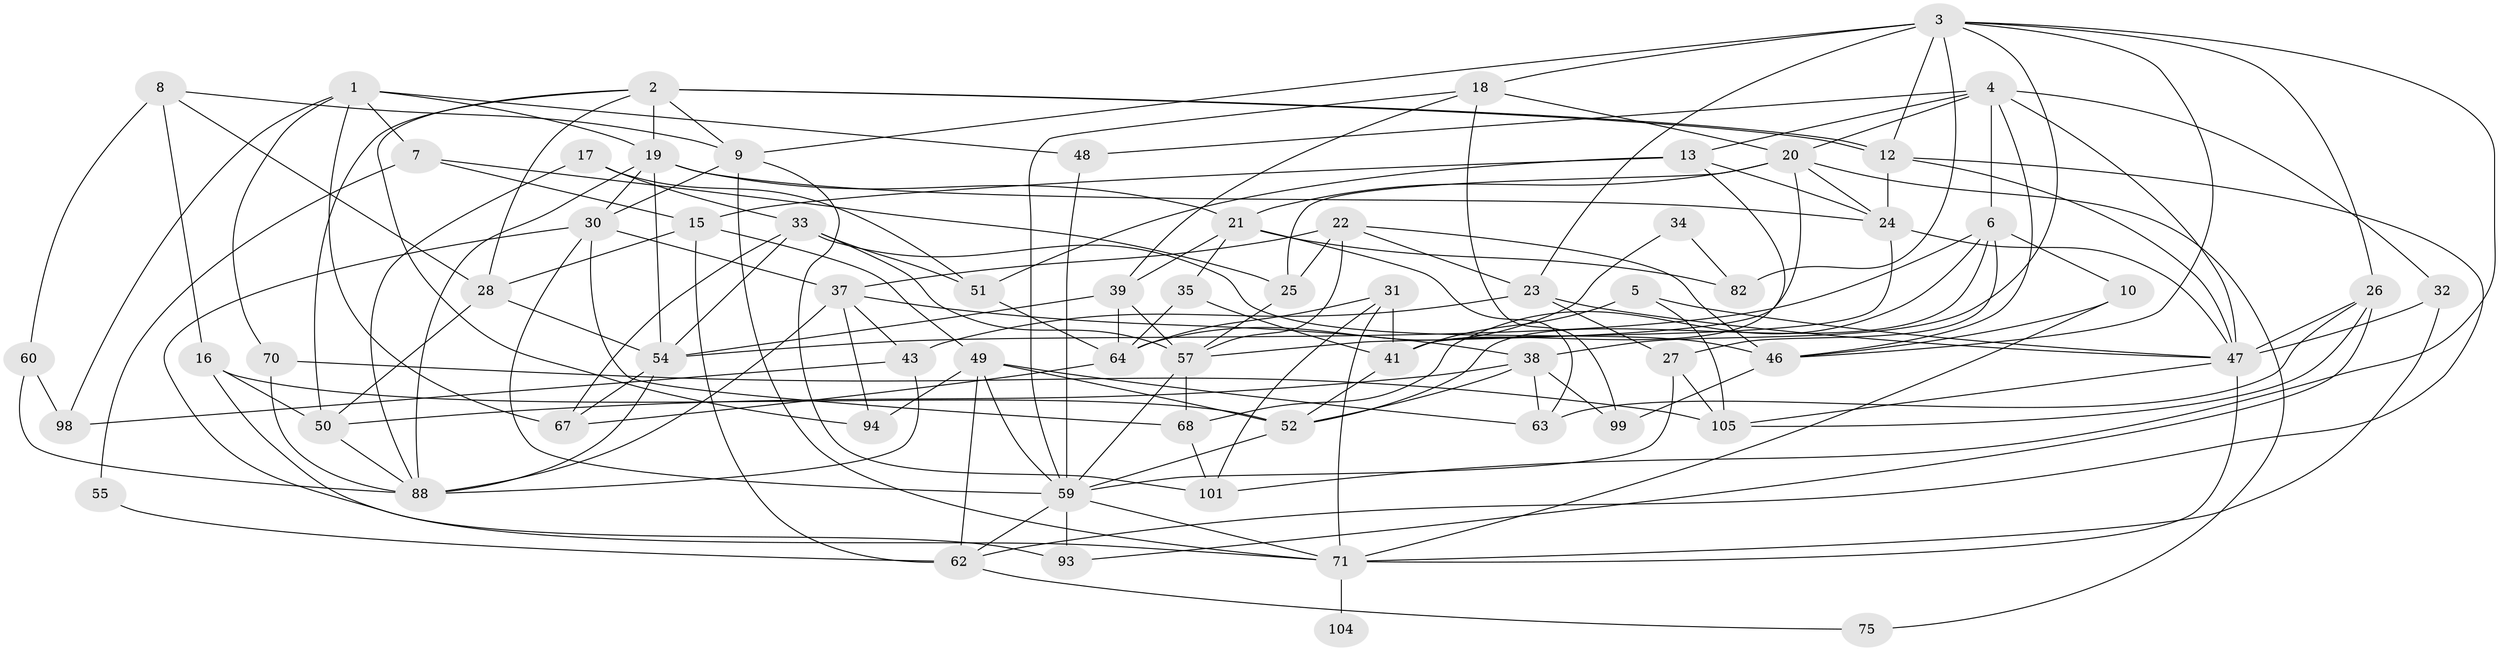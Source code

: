 // Generated by graph-tools (version 1.1) at 2025/23/03/03/25 07:23:59]
// undirected, 66 vertices, 163 edges
graph export_dot {
graph [start="1"]
  node [color=gray90,style=filled];
  1;
  2 [super="+14"];
  3 [super="+80"];
  4 [super="+11"];
  5;
  6 [super="+91"];
  7;
  8 [super="+56"];
  9 [super="+103"];
  10 [super="+102"];
  12 [super="+92"];
  13 [super="+86"];
  15 [super="+78"];
  16;
  17;
  18 [super="+61"];
  19 [super="+77"];
  20 [super="+83"];
  21 [super="+89"];
  22 [super="+36"];
  23 [super="+29"];
  24 [super="+40"];
  25;
  26 [super="+42"];
  27 [super="+97"];
  28 [super="+45"];
  30 [super="+53"];
  31;
  32 [super="+58"];
  33 [super="+69"];
  34;
  35;
  37;
  38 [super="+74"];
  39 [super="+79"];
  41 [super="+44"];
  43;
  46 [super="+87"];
  47 [super="+84"];
  48;
  49 [super="+76"];
  50;
  51 [super="+95"];
  52 [super="+65"];
  54 [super="+100"];
  55;
  57 [super="+73"];
  59 [super="+81"];
  60;
  62 [super="+85"];
  63 [super="+72"];
  64 [super="+66"];
  67;
  68;
  70;
  71 [super="+96"];
  75;
  82;
  88 [super="+90"];
  93;
  94;
  98;
  99;
  101;
  104;
  105;
  1 -- 19;
  1 -- 7;
  1 -- 48;
  1 -- 67;
  1 -- 70;
  1 -- 98;
  2 -- 12;
  2 -- 12;
  2 -- 19;
  2 -- 50;
  2 -- 94;
  2 -- 28;
  2 -- 9;
  3 -- 18;
  3 -- 46;
  3 -- 82;
  3 -- 101;
  3 -- 38;
  3 -- 9;
  3 -- 26;
  3 -- 23;
  3 -- 12;
  4 -- 47;
  4 -- 13;
  4 -- 32;
  4 -- 48;
  4 -- 20;
  4 -- 6;
  4 -- 46;
  5 -- 41;
  5 -- 105;
  5 -- 47;
  6 -- 52;
  6 -- 27;
  6 -- 68;
  6 -- 54;
  6 -- 10;
  7 -- 25;
  7 -- 15;
  7 -- 55;
  8 -- 60;
  8 -- 28;
  8 -- 16;
  8 -- 9;
  9 -- 101;
  9 -- 71;
  9 -- 30;
  10 -- 71;
  10 -- 46;
  12 -- 47;
  12 -- 62;
  12 -- 24;
  13 -- 51 [weight=2];
  13 -- 41;
  13 -- 15;
  13 -- 24;
  15 -- 62 [weight=2];
  15 -- 49;
  15 -- 28;
  16 -- 93;
  16 -- 52;
  16 -- 50;
  17 -- 51;
  17 -- 88;
  17 -- 33;
  18 -- 39;
  18 -- 99;
  18 -- 59;
  18 -- 20;
  19 -- 21;
  19 -- 24 [weight=2];
  19 -- 88;
  19 -- 54;
  19 -- 30;
  20 -- 57;
  20 -- 21;
  20 -- 75;
  20 -- 25;
  20 -- 24;
  21 -- 82;
  21 -- 39;
  21 -- 35;
  21 -- 63;
  22 -- 37;
  22 -- 25;
  22 -- 46;
  22 -- 57;
  22 -- 23;
  23 -- 27;
  23 -- 43;
  23 -- 47;
  24 -- 47;
  24 -- 41;
  25 -- 57;
  26 -- 47;
  26 -- 105;
  26 -- 93;
  26 -- 63;
  27 -- 59;
  27 -- 105;
  28 -- 50;
  28 -- 54;
  30 -- 71;
  30 -- 68;
  30 -- 37;
  30 -- 59;
  31 -- 64;
  31 -- 101;
  31 -- 71;
  31 -- 41;
  32 -- 71;
  32 -- 47;
  33 -- 46 [weight=2];
  33 -- 51;
  33 -- 67;
  33 -- 57;
  33 -- 54;
  34 -- 82;
  34 -- 64;
  35 -- 64;
  35 -- 41;
  37 -- 88;
  37 -- 43;
  37 -- 94;
  37 -- 38;
  38 -- 99;
  38 -- 52;
  38 -- 50;
  38 -- 63;
  39 -- 54;
  39 -- 64;
  39 -- 57;
  41 -- 52;
  43 -- 88;
  43 -- 98;
  46 -- 99;
  47 -- 71;
  47 -- 105;
  48 -- 59;
  49 -- 94;
  49 -- 52;
  49 -- 59;
  49 -- 62;
  49 -- 63;
  50 -- 88;
  51 -- 64;
  52 -- 59;
  54 -- 67;
  54 -- 88;
  55 -- 62;
  57 -- 59;
  57 -- 68;
  59 -- 71;
  59 -- 93;
  59 -- 62;
  60 -- 98;
  60 -- 88;
  62 -- 75;
  64 -- 67;
  68 -- 101;
  70 -- 105;
  70 -- 88;
  71 -- 104 [weight=2];
}
